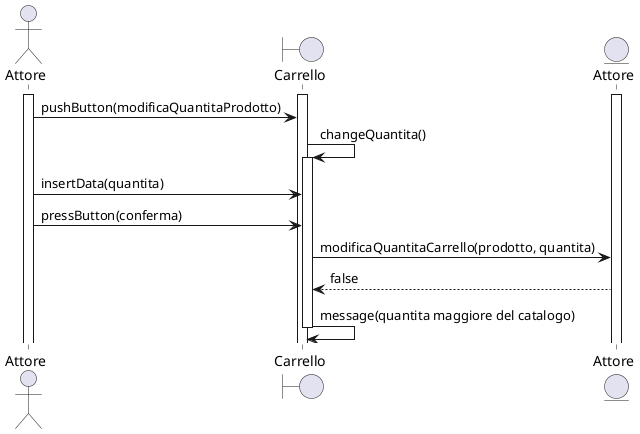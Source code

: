 @startuml

    actor Attore
    boundary Carrello
    entity Attore as AttoreE

    activate Attore
    activate AttoreE
    activate Carrello
    Attore -> Carrello : pushButton(modificaQuantitaProdotto)
    Carrello -> Carrello : changeQuantita()
    activate Carrello
    Attore -> Carrello : insertData(quantita)
    Attore -> Carrello : pressButton(conferma)
    Carrello -> AttoreE : modificaQuantitaCarrello(prodotto, quantita)
    AttoreE --> Carrello : false 
    Carrello -> Carrello : message(quantita maggiore del catalogo)
    deactivate Carrello
@enduml